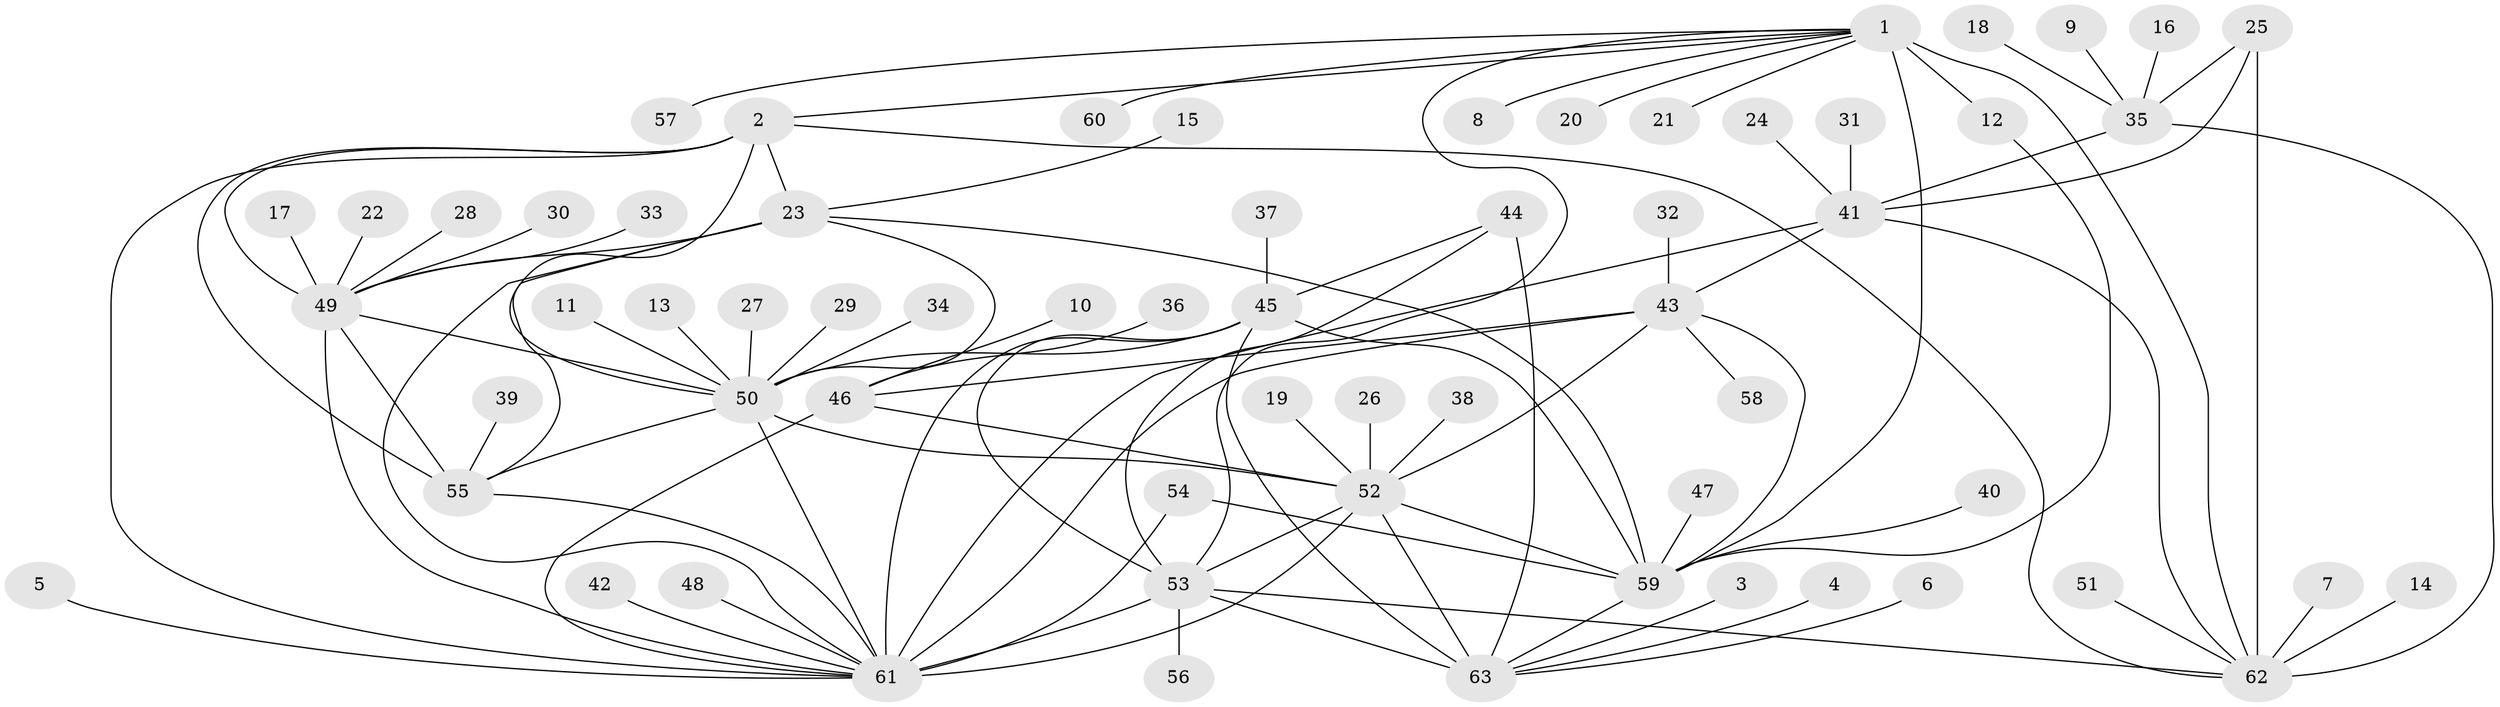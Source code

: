 // original degree distribution, {6: 0.04, 5: 0.016, 7: 0.024, 11: 0.016, 14: 0.008, 10: 0.024, 9: 0.032, 12: 0.024, 8: 0.048, 13: 0.008, 2: 0.192, 1: 0.552, 4: 0.008, 3: 0.008}
// Generated by graph-tools (version 1.1) at 2025/50/03/09/25 03:50:40]
// undirected, 63 vertices, 98 edges
graph export_dot {
graph [start="1"]
  node [color=gray90,style=filled];
  1;
  2;
  3;
  4;
  5;
  6;
  7;
  8;
  9;
  10;
  11;
  12;
  13;
  14;
  15;
  16;
  17;
  18;
  19;
  20;
  21;
  22;
  23;
  24;
  25;
  26;
  27;
  28;
  29;
  30;
  31;
  32;
  33;
  34;
  35;
  36;
  37;
  38;
  39;
  40;
  41;
  42;
  43;
  44;
  45;
  46;
  47;
  48;
  49;
  50;
  51;
  52;
  53;
  54;
  55;
  56;
  57;
  58;
  59;
  60;
  61;
  62;
  63;
  1 -- 2 [weight=1.0];
  1 -- 8 [weight=1.0];
  1 -- 12 [weight=4.0];
  1 -- 20 [weight=1.0];
  1 -- 21 [weight=1.0];
  1 -- 53 [weight=1.0];
  1 -- 57 [weight=1.0];
  1 -- 59 [weight=4.0];
  1 -- 60 [weight=1.0];
  1 -- 62 [weight=1.0];
  2 -- 23 [weight=1.0];
  2 -- 49 [weight=1.0];
  2 -- 50 [weight=1.0];
  2 -- 55 [weight=1.0];
  2 -- 61 [weight=1.0];
  2 -- 62 [weight=1.0];
  3 -- 63 [weight=1.0];
  4 -- 63 [weight=1.0];
  5 -- 61 [weight=1.0];
  6 -- 63 [weight=1.0];
  7 -- 62 [weight=1.0];
  9 -- 35 [weight=1.0];
  10 -- 46 [weight=1.0];
  11 -- 50 [weight=1.0];
  12 -- 59 [weight=1.0];
  13 -- 50 [weight=1.0];
  14 -- 62 [weight=1.0];
  15 -- 23 [weight=1.0];
  16 -- 35 [weight=1.0];
  17 -- 49 [weight=1.0];
  18 -- 35 [weight=1.0];
  19 -- 52 [weight=1.0];
  22 -- 49 [weight=1.0];
  23 -- 49 [weight=1.0];
  23 -- 50 [weight=1.0];
  23 -- 55 [weight=1.0];
  23 -- 59 [weight=1.0];
  23 -- 61 [weight=1.0];
  24 -- 41 [weight=1.0];
  25 -- 35 [weight=1.0];
  25 -- 41 [weight=1.0];
  25 -- 62 [weight=3.0];
  26 -- 52 [weight=1.0];
  27 -- 50 [weight=1.0];
  28 -- 49 [weight=1.0];
  29 -- 50 [weight=1.0];
  30 -- 49 [weight=1.0];
  31 -- 41 [weight=1.0];
  32 -- 43 [weight=1.0];
  33 -- 49 [weight=1.0];
  34 -- 50 [weight=1.0];
  35 -- 41 [weight=1.0];
  35 -- 62 [weight=3.0];
  36 -- 46 [weight=1.0];
  37 -- 45 [weight=1.0];
  38 -- 52 [weight=1.0];
  39 -- 55 [weight=1.0];
  40 -- 59 [weight=1.0];
  41 -- 43 [weight=1.0];
  41 -- 61 [weight=1.0];
  41 -- 62 [weight=3.0];
  42 -- 61 [weight=1.0];
  43 -- 46 [weight=1.0];
  43 -- 52 [weight=1.0];
  43 -- 58 [weight=1.0];
  43 -- 59 [weight=1.0];
  43 -- 61 [weight=3.0];
  44 -- 45 [weight=1.0];
  44 -- 53 [weight=1.0];
  44 -- 63 [weight=3.0];
  45 -- 50 [weight=1.0];
  45 -- 53 [weight=1.0];
  45 -- 59 [weight=1.0];
  45 -- 61 [weight=2.0];
  45 -- 63 [weight=3.0];
  46 -- 52 [weight=1.0];
  46 -- 61 [weight=3.0];
  47 -- 59 [weight=1.0];
  48 -- 61 [weight=1.0];
  49 -- 50 [weight=1.0];
  49 -- 55 [weight=1.0];
  49 -- 61 [weight=1.0];
  50 -- 52 [weight=1.0];
  50 -- 55 [weight=1.0];
  50 -- 61 [weight=1.0];
  51 -- 62 [weight=1.0];
  52 -- 53 [weight=2.0];
  52 -- 59 [weight=1.0];
  52 -- 61 [weight=3.0];
  52 -- 63 [weight=1.0];
  53 -- 56 [weight=1.0];
  53 -- 61 [weight=1.0];
  53 -- 62 [weight=1.0];
  53 -- 63 [weight=3.0];
  54 -- 59 [weight=1.0];
  54 -- 61 [weight=1.0];
  55 -- 61 [weight=1.0];
  59 -- 63 [weight=1.0];
}

